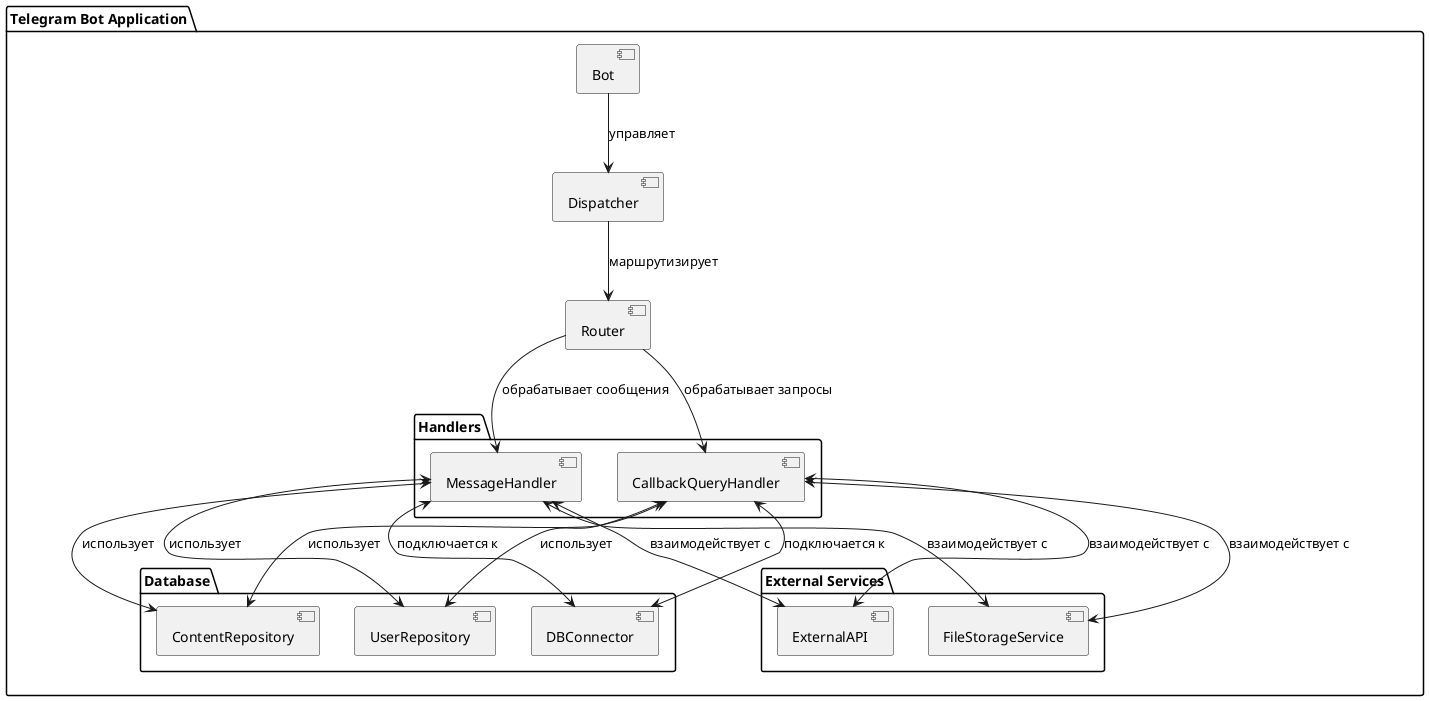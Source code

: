 @startuml
package "Telegram Bot Application" {
    [Bot] --> [Dispatcher] : управляет
    [Dispatcher] --> [Router] : маршрутизирует

    package "Handlers" {
        [MessageHandler]
        [CallbackQueryHandler]
    }

    [Router] --> [MessageHandler] : обрабатывает сообщения
    [Router] --> [CallbackQueryHandler] : обрабатывает запросы

    package "Database" {
        [DBConnector]
        [UserRepository]
        [ContentRepository]
    }

    package "External Services" {
        [ExternalAPI]
        [FileStorageService]
    }

    [MessageHandler] <--> [DBConnector] : подключается к
    [MessageHandler] <--> [UserRepository] : использует
    [MessageHandler] <--> [ContentRepository] : использует
    [MessageHandler] <--> [ExternalAPI] : взаимодействует с
    [MessageHandler] <--> [FileStorageService] : взаимодействует с

    [CallbackQueryHandler] <--> [DBConnector] : подключается к
    [CallbackQueryHandler] <--> [UserRepository] : использует
    [CallbackQueryHandler] <--> [ContentRepository] : использует
    [CallbackQueryHandler] <--> [ExternalAPI] : взаимодействует с
    [CallbackQueryHandler] <--> [FileStorageService] : взаимодействует с
}
@enduml